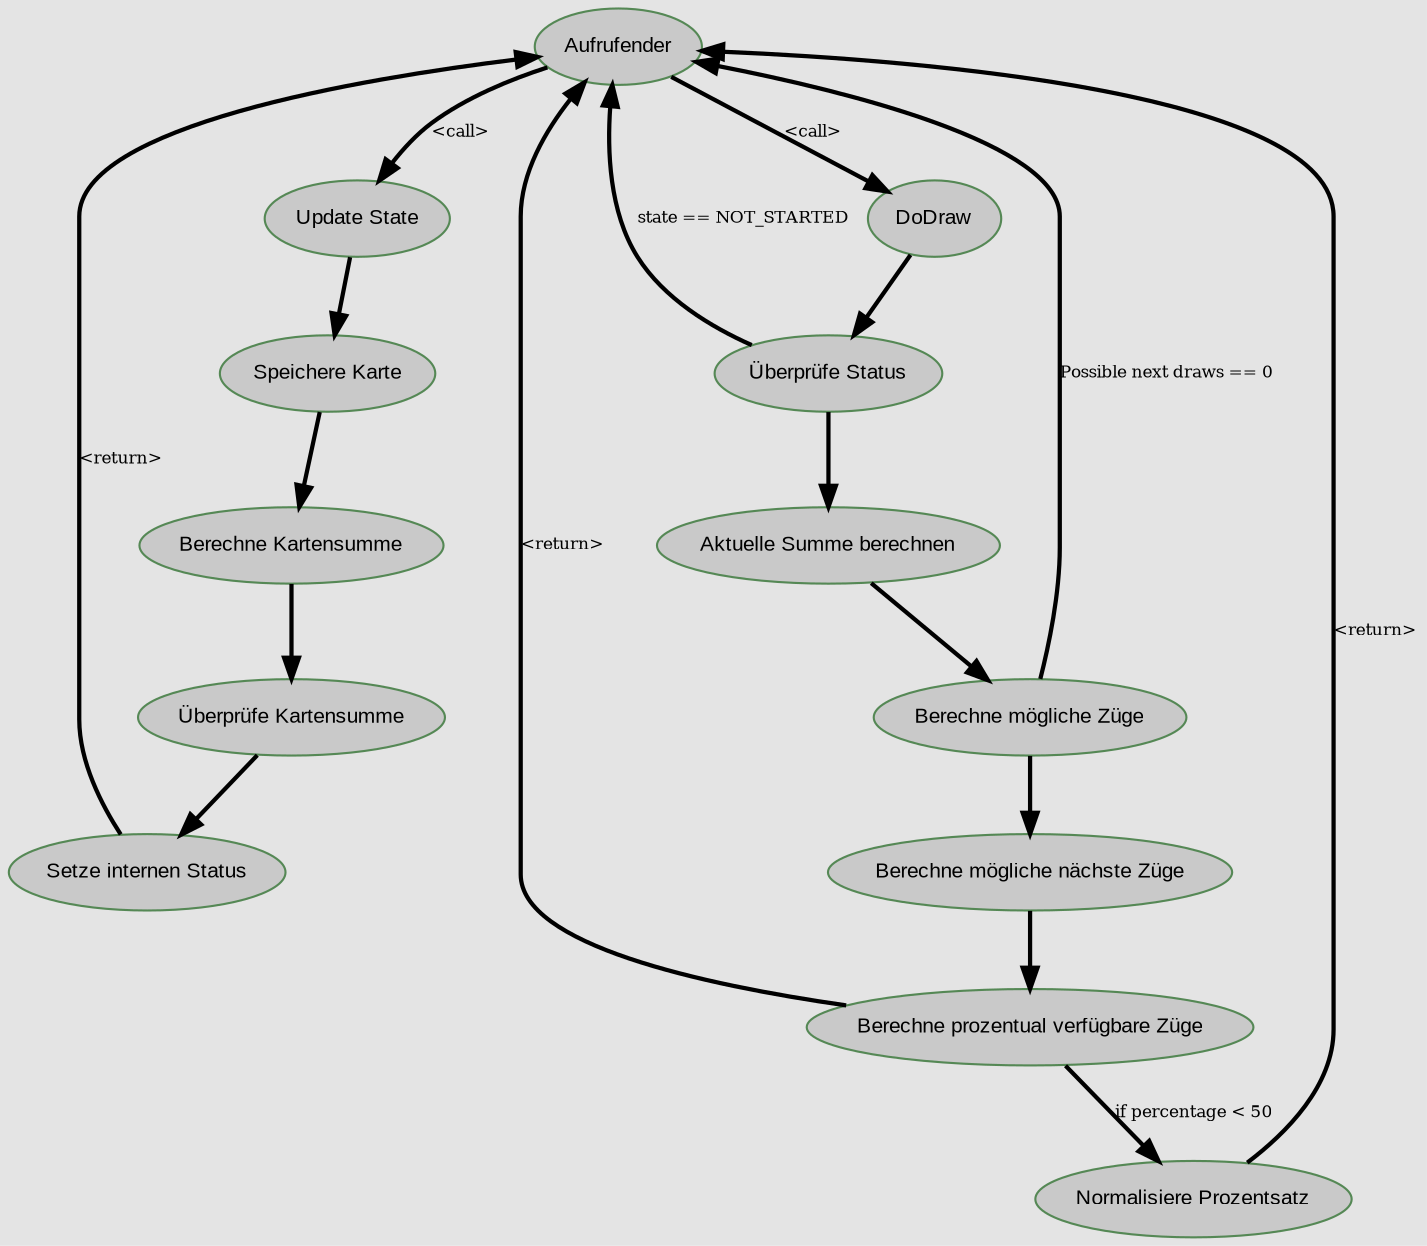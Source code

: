 digraph sequence {
    graph [autosize=false, size="25.7,8.3!", resolution=100];
    bgcolor="#e4e4e4";
    node [fontname=Arial,
          fontsize=10,
          shape=ellipse,
          style=filled,
          fillcolor="#c9c9c9",
          color="#558855"];
    edge [color=black, style=bold, fontsize=8];

    subgraph sequenceCluster
    {
        Callee          [label="Aufrufender"]

        Update          [label="Update State"]
        UpdateSaveCard  [label="Speichere Karte"]
        UpdateCalcSum   [label="Berechne Kartensumme"]
        UpdateCheckSum  [label="Überprüfe Kartensumme"]
        UpdateSetState  [label="Setze internen Status"]

        DoDraw              [label="DoDraw"]
        DoDrawChkState      [label="Überprüfe Status"]
        DoDrawGetSum        [label="Aktuelle Summe berechnen"]
        DoDrawGetPossDr     [label="Berechne mögliche Züge"]
        DoDrawGetPossNDr    [label="Berechne mögliche nächste Züge"]
        DoDrawCalcPercent   [label="Berechne prozentual verfügbare Züge"]
        DoDrawPercentNorm   [label="Normalisiere Prozentsatz"]
    }

    /*
     * Update subroutine
     */

    edge [ label="\<call\>" ]   Callee              -> Update;

    edge [ label="" ]           Update              -> UpdateSaveCard;
    edge [ label="" ]           UpdateSaveCard      -> UpdateCalcSum;
    edge [ label="" ]           UpdateCalcSum       -> UpdateCheckSum;
    edge [ label="" ]           UpdateCheckSum      -> UpdateSetState;

    edge [ label="\<return\>" ] UpdateSetState      -> Callee;

    /*
     * Draw subroutine
     */

    edge [ label="\<call\>" ]               Callee          -> DoDraw;

    edge [ label="" ]                       DoDraw          -> DoDrawChkState;
    edge [ label="" ]                       DoDrawChkState  -> DoDrawGetSum;
    edge [ label="state == NOT_STARTED" ]   DoDrawChkState  -> Callee;

    edge [ label="" ] DoDrawGetSum        -> DoDrawGetPossDr;
    edge [ label="" ] DoDrawGetPossDr     -> DoDrawGetPossNDr;
        edge [ label="Possible next draws == 0" ] DoDrawGetPossDr     -> Callee;

    edge [ label="" ]                   DoDrawGetPossNDr  -> DoDrawCalcPercent;
    edge [ label="if percentage < 50" ] DoDrawCalcPercent -> DoDrawPercentNorm;

    edge [ label="\<return\>" ]         DoDrawCalcPercent -> Callee;
    edge [ label="\<return\>" ]         DoDrawPercentNorm -> Callee;
}
